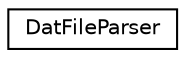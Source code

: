 digraph "Graphe hiérarchique des classes"
{
  edge [fontname="Helvetica",fontsize="10",labelfontname="Helvetica",labelfontsize="10"];
  node [fontname="Helvetica",fontsize="10",shape=record];
  rankdir="LR";
  Node0 [label="DatFileParser",height=0.2,width=0.4,color="black", fillcolor="white", style="filled",URL="$classDatFileParser.html"];
}
